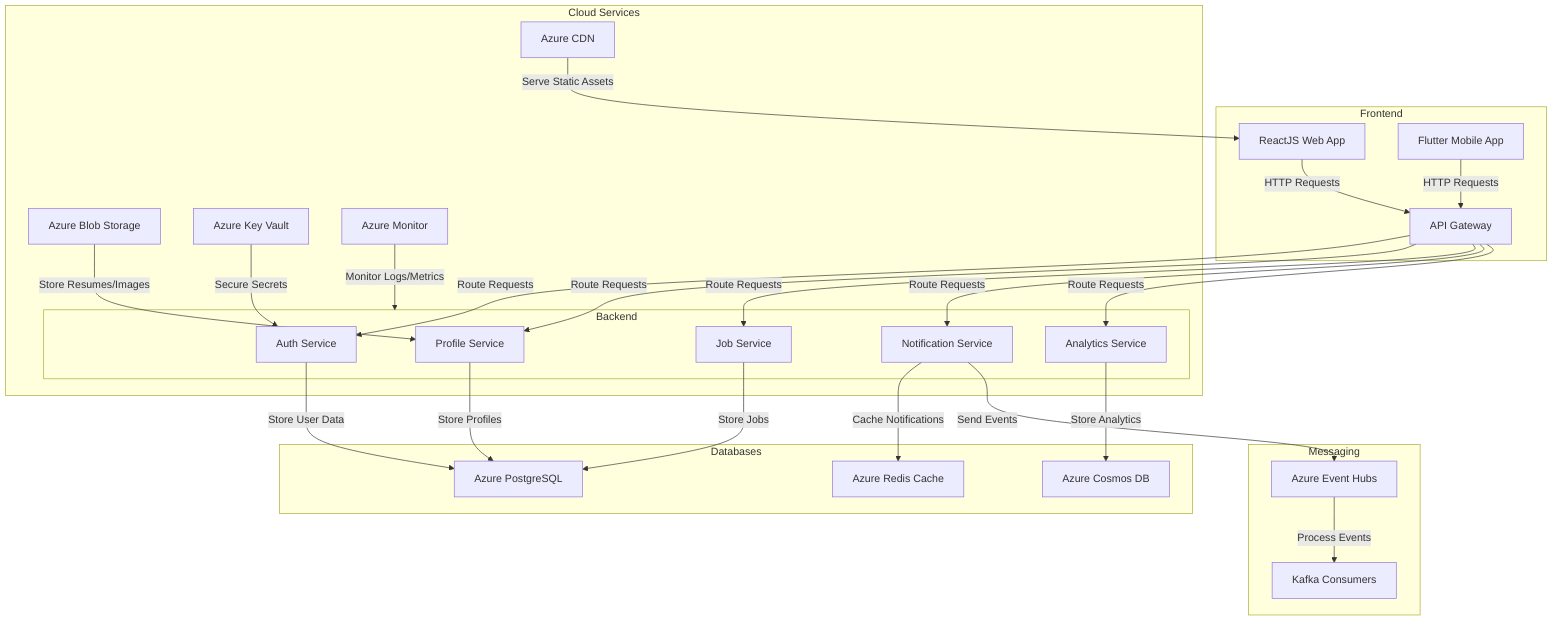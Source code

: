 graph TB
    subgraph Frontend
        A[ReactJS Web App] -->|HTTP Requests| B[API Gateway]
        C[Flutter Mobile App] -->|HTTP Requests| B
    end

    subgraph Backend
        B -->|Route Requests| D[Auth Service]
        B -->|Route Requests| E[Profile Service]
        B -->|Route Requests| F[Job Service]
        B -->|Route Requests| G[Notification Service]
        B -->|Route Requests| H[Analytics Service]
    end

    subgraph Databases
        D -->|Store User Data| I[Azure PostgreSQL]
        E -->|Store Profiles| I
        F -->|Store Jobs| I
        G -->|Cache Notifications| J[Azure Redis Cache]
        H -->|Store Analytics| K[Azure Cosmos DB]
    end

    subgraph Messaging
        G -->|Send Events| L[Azure Event Hubs]
        L -->|Process Events| M[Kafka Consumers]
    end

    subgraph Cloud Services
        N[Azure Blob Storage] -->|Store Resumes/Images| E
        O[Azure CDN] -->|Serve Static Assets| A
        P[Azure Key Vault] -->|Secure Secrets| D
        Q[Azure Monitor] -->|Monitor Logs/Metrics| Backend
    end